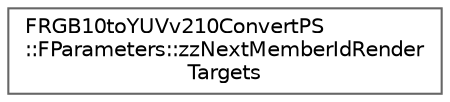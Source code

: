 digraph "Graphical Class Hierarchy"
{
 // INTERACTIVE_SVG=YES
 // LATEX_PDF_SIZE
  bgcolor="transparent";
  edge [fontname=Helvetica,fontsize=10,labelfontname=Helvetica,labelfontsize=10];
  node [fontname=Helvetica,fontsize=10,shape=box,height=0.2,width=0.4];
  rankdir="LR";
  Node0 [id="Node000000",label="FRGB10toYUVv210ConvertPS\l::FParameters::zzNextMemberIdRender\lTargets",height=0.2,width=0.4,color="grey40", fillcolor="white", style="filled",URL="$d8/d16/structFRGB10toYUVv210ConvertPS_1_1FParameters_1_1zzNextMemberIdRenderTargets.html",tooltip=" "];
}
